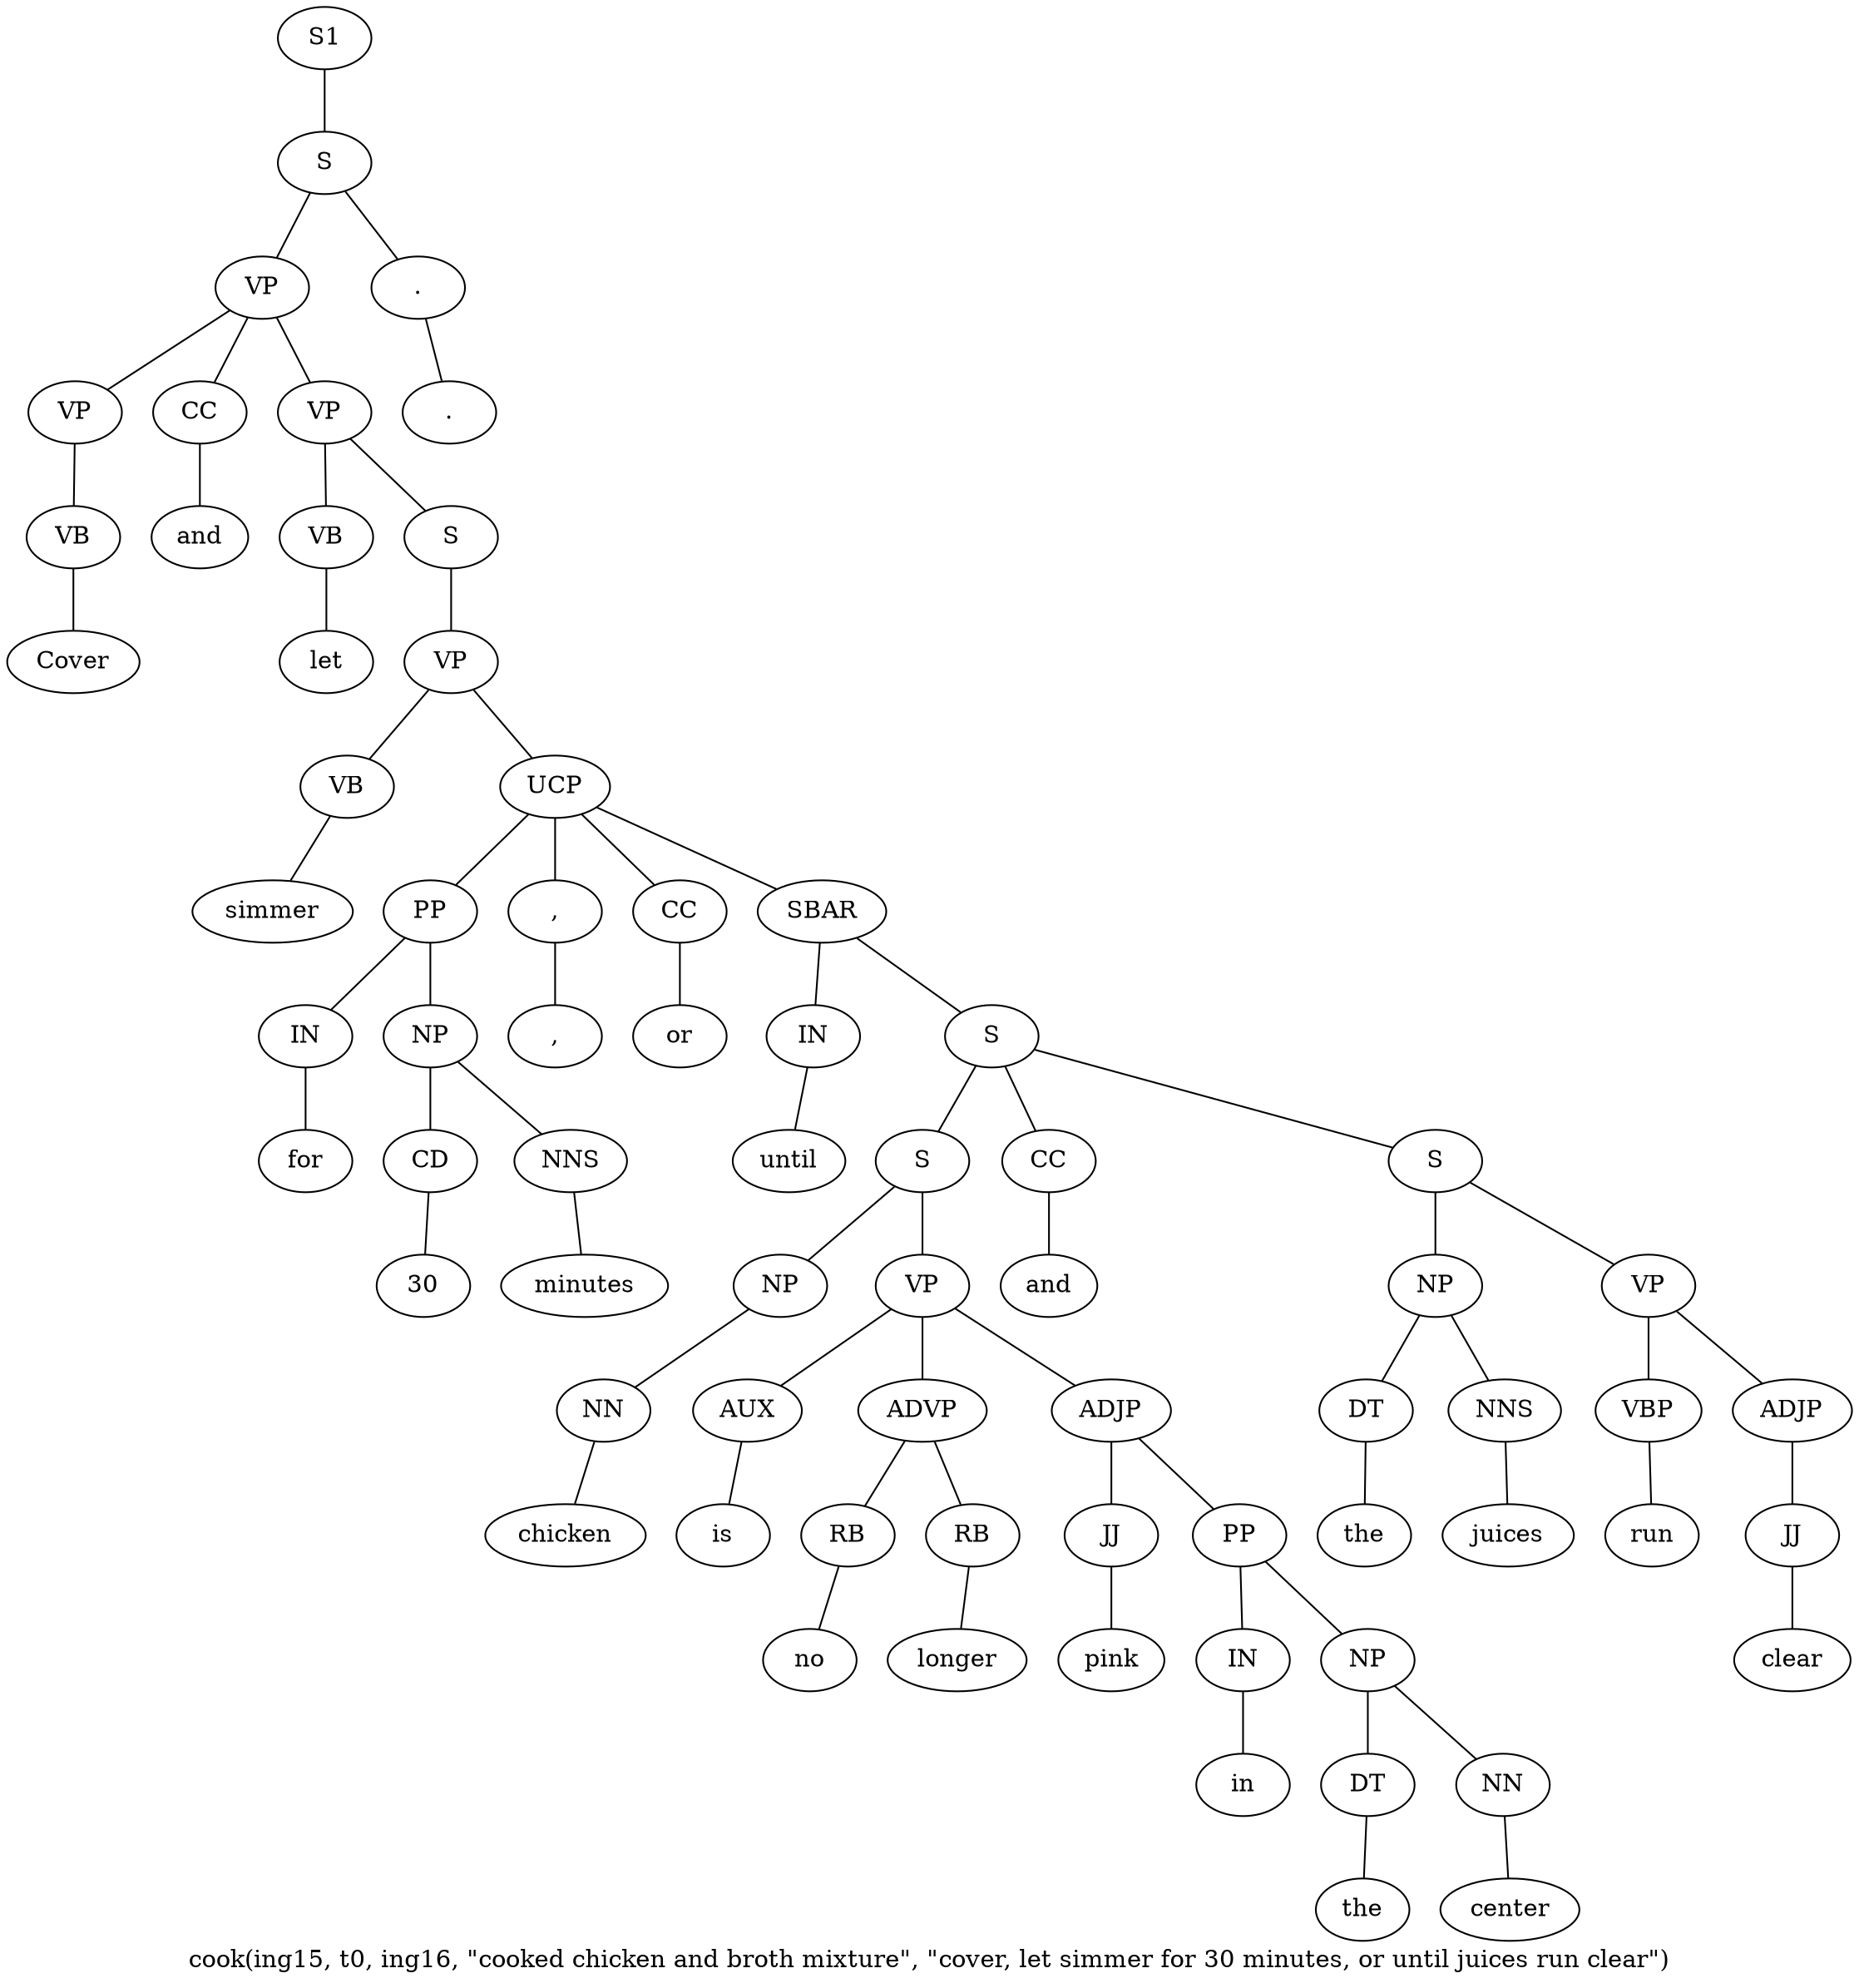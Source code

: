 graph SyntaxGraph {
	label = "cook(ing15, t0, ing16, \"cooked chicken and broth mixture\", \"cover, let simmer for 30 minutes, or until juices run clear\")";
	Node0 [label="S1"];
	Node1 [label="S"];
	Node2 [label="VP"];
	Node3 [label="VP"];
	Node4 [label="VB"];
	Node5 [label="Cover"];
	Node6 [label="CC"];
	Node7 [label="and"];
	Node8 [label="VP"];
	Node9 [label="VB"];
	Node10 [label="let"];
	Node11 [label="S"];
	Node12 [label="VP"];
	Node13 [label="VB"];
	Node14 [label="simmer"];
	Node15 [label="UCP"];
	Node16 [label="PP"];
	Node17 [label="IN"];
	Node18 [label="for"];
	Node19 [label="NP"];
	Node20 [label="CD"];
	Node21 [label="30"];
	Node22 [label="NNS"];
	Node23 [label="minutes"];
	Node24 [label=","];
	Node25 [label=","];
	Node26 [label="CC"];
	Node27 [label="or"];
	Node28 [label="SBAR"];
	Node29 [label="IN"];
	Node30 [label="until"];
	Node31 [label="S"];
	Node32 [label="S"];
	Node33 [label="NP"];
	Node34 [label="NN"];
	Node35 [label="chicken"];
	Node36 [label="VP"];
	Node37 [label="AUX"];
	Node38 [label="is"];
	Node39 [label="ADVP"];
	Node40 [label="RB"];
	Node41 [label="no"];
	Node42 [label="RB"];
	Node43 [label="longer"];
	Node44 [label="ADJP"];
	Node45 [label="JJ"];
	Node46 [label="pink"];
	Node47 [label="PP"];
	Node48 [label="IN"];
	Node49 [label="in"];
	Node50 [label="NP"];
	Node51 [label="DT"];
	Node52 [label="the"];
	Node53 [label="NN"];
	Node54 [label="center"];
	Node55 [label="CC"];
	Node56 [label="and"];
	Node57 [label="S"];
	Node58 [label="NP"];
	Node59 [label="DT"];
	Node60 [label="the"];
	Node61 [label="NNS"];
	Node62 [label="juices"];
	Node63 [label="VP"];
	Node64 [label="VBP"];
	Node65 [label="run"];
	Node66 [label="ADJP"];
	Node67 [label="JJ"];
	Node68 [label="clear"];
	Node69 [label="."];
	Node70 [label="."];

	Node0 -- Node1;
	Node1 -- Node2;
	Node1 -- Node69;
	Node2 -- Node3;
	Node2 -- Node6;
	Node2 -- Node8;
	Node3 -- Node4;
	Node4 -- Node5;
	Node6 -- Node7;
	Node8 -- Node9;
	Node8 -- Node11;
	Node9 -- Node10;
	Node11 -- Node12;
	Node12 -- Node13;
	Node12 -- Node15;
	Node13 -- Node14;
	Node15 -- Node16;
	Node15 -- Node24;
	Node15 -- Node26;
	Node15 -- Node28;
	Node16 -- Node17;
	Node16 -- Node19;
	Node17 -- Node18;
	Node19 -- Node20;
	Node19 -- Node22;
	Node20 -- Node21;
	Node22 -- Node23;
	Node24 -- Node25;
	Node26 -- Node27;
	Node28 -- Node29;
	Node28 -- Node31;
	Node29 -- Node30;
	Node31 -- Node32;
	Node31 -- Node55;
	Node31 -- Node57;
	Node32 -- Node33;
	Node32 -- Node36;
	Node33 -- Node34;
	Node34 -- Node35;
	Node36 -- Node37;
	Node36 -- Node39;
	Node36 -- Node44;
	Node37 -- Node38;
	Node39 -- Node40;
	Node39 -- Node42;
	Node40 -- Node41;
	Node42 -- Node43;
	Node44 -- Node45;
	Node44 -- Node47;
	Node45 -- Node46;
	Node47 -- Node48;
	Node47 -- Node50;
	Node48 -- Node49;
	Node50 -- Node51;
	Node50 -- Node53;
	Node51 -- Node52;
	Node53 -- Node54;
	Node55 -- Node56;
	Node57 -- Node58;
	Node57 -- Node63;
	Node58 -- Node59;
	Node58 -- Node61;
	Node59 -- Node60;
	Node61 -- Node62;
	Node63 -- Node64;
	Node63 -- Node66;
	Node64 -- Node65;
	Node66 -- Node67;
	Node67 -- Node68;
	Node69 -- Node70;
}